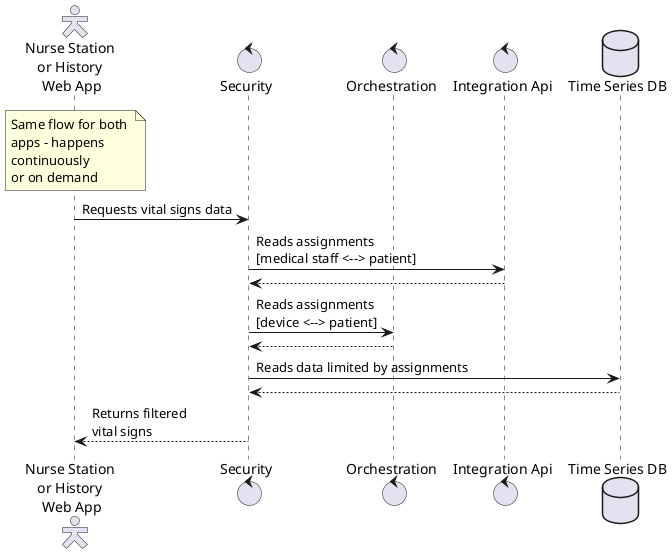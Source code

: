 @startuml

skinparam actorStyle Hollow

actor "Nurse Station \nor History \nWeb App" as HistoryWebApp
note over HistoryWebApp: Same flow for both \napps - happens \ncontinuously \nor on demand

control "Security" as Security
control  "Orchestration" as Orchestration
control  "Integration Api" as IntegrationApi
database  "Time Series DB" as TimeSeriesDB


HistoryWebApp -> Security: Requests vital signs data
Security -> IntegrationApi : Reads assignments \n[medical staff <--> patient]
IntegrationApi --> Security:
Security -> Orchestration : Reads assignments \n[device <--> patient]
Orchestration --> Security:
Security -> TimeSeriesDB : Reads data limited by assignments
TimeSeriesDB --> Security:
Security --> HistoryWebApp: Returns filtered \nvital signs

@enduml

